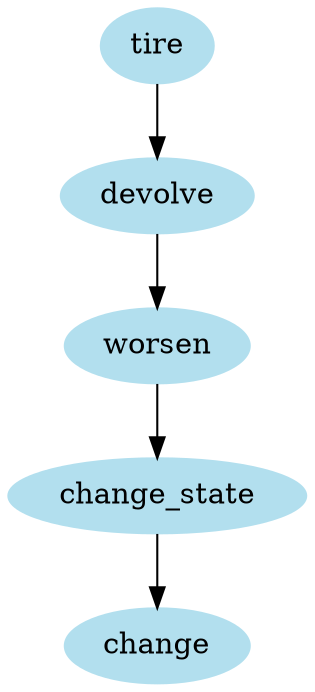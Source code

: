 digraph unix {
	node [color=lightblue2 style=filled]
	size="6,6"
	tire -> devolve
	devolve -> worsen
	worsen -> change_state
	change_state -> change
}
